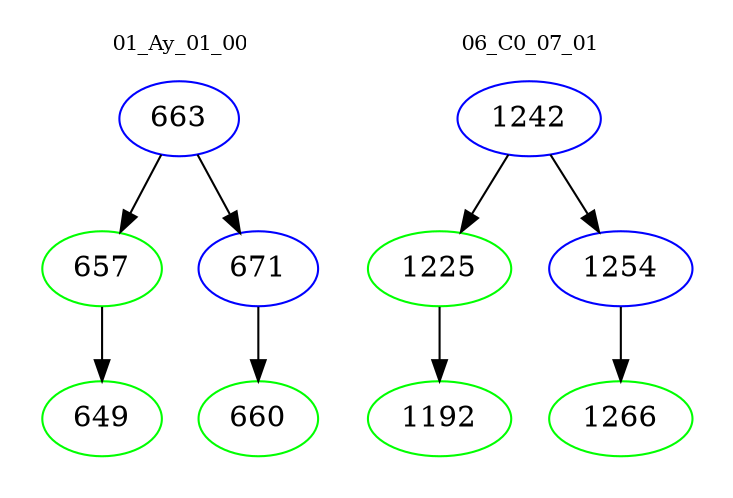 digraph{
subgraph cluster_0 {
color = white
label = "01_Ay_01_00";
fontsize=10;
T0_663 [label="663", color="blue"]
T0_663 -> T0_657 [color="black"]
T0_657 [label="657", color="green"]
T0_657 -> T0_649 [color="black"]
T0_649 [label="649", color="green"]
T0_663 -> T0_671 [color="black"]
T0_671 [label="671", color="blue"]
T0_671 -> T0_660 [color="black"]
T0_660 [label="660", color="green"]
}
subgraph cluster_1 {
color = white
label = "06_C0_07_01";
fontsize=10;
T1_1242 [label="1242", color="blue"]
T1_1242 -> T1_1225 [color="black"]
T1_1225 [label="1225", color="green"]
T1_1225 -> T1_1192 [color="black"]
T1_1192 [label="1192", color="green"]
T1_1242 -> T1_1254 [color="black"]
T1_1254 [label="1254", color="blue"]
T1_1254 -> T1_1266 [color="black"]
T1_1266 [label="1266", color="green"]
}
}

